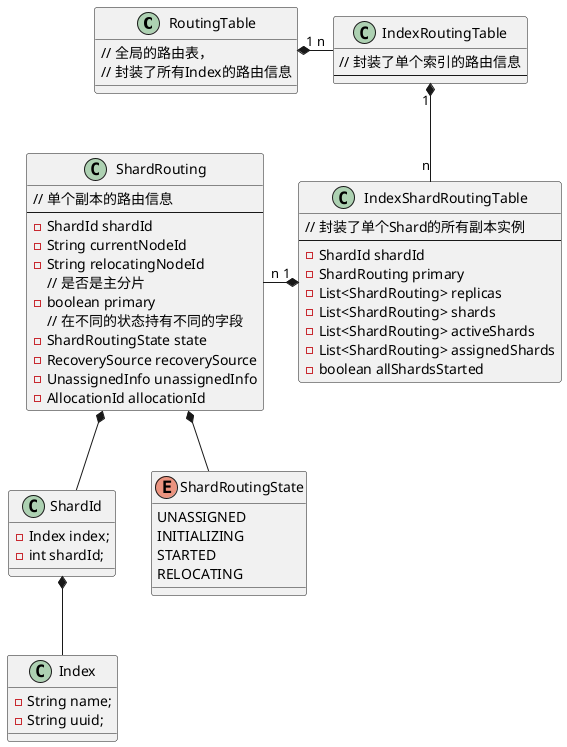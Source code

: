 @startuml
class RoutingTable{
    // 全局的路由表，
    // 封装了所有Index的路由信息
}
class IndexRoutingTable{
    // 封装了单个索引的路由信息
    ---
}
class IndexShardRoutingTable{
    // 封装了单个Shard的所有副本实例
    ---
    -ShardId shardId
    -ShardRouting primary
    -List<ShardRouting> replicas
    -List<ShardRouting> shards
    -List<ShardRouting> activeShards
    -List<ShardRouting> assignedShards
    -boolean allShardsStarted
}
class ShardRouting{
    // 单个副本的路由信息
    ---
    -ShardId shardId
    -String currentNodeId
    -String relocatingNodeId
    // 是否是主分片
    -boolean primary
    // 在不同的状态持有不同的字段
    -ShardRoutingState state
    -RecoverySource recoverySource
    -UnassignedInfo unassignedInfo
    -AllocationId allocationId
}
class ShardId{
    -Index index;
    -int shardId;
}
class Index{
    -String name;
    -String uuid;
}

enum ShardRoutingState{
    UNASSIGNED
    INITIALIZING
    STARTED
    RELOCATING
}

RoutingTable "1" *--right-- "n" IndexRoutingTable
IndexRoutingTable "1" *-- "n" IndexShardRoutingTable
IndexShardRoutingTable "1" *--left-- "n" ShardRouting
ShardRouting *-- ShardId
ShardId *-- Index
ShardRouting *-- ShardRoutingState

@enduml